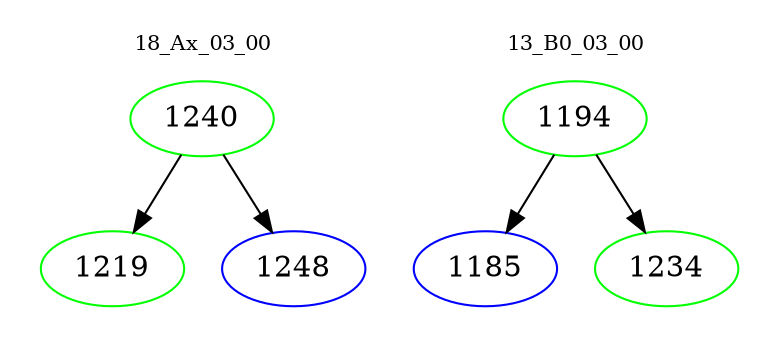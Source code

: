 digraph{
subgraph cluster_0 {
color = white
label = "18_Ax_03_00";
fontsize=10;
T0_1240 [label="1240", color="green"]
T0_1240 -> T0_1219 [color="black"]
T0_1219 [label="1219", color="green"]
T0_1240 -> T0_1248 [color="black"]
T0_1248 [label="1248", color="blue"]
}
subgraph cluster_1 {
color = white
label = "13_B0_03_00";
fontsize=10;
T1_1194 [label="1194", color="green"]
T1_1194 -> T1_1185 [color="black"]
T1_1185 [label="1185", color="blue"]
T1_1194 -> T1_1234 [color="black"]
T1_1234 [label="1234", color="green"]
}
}
